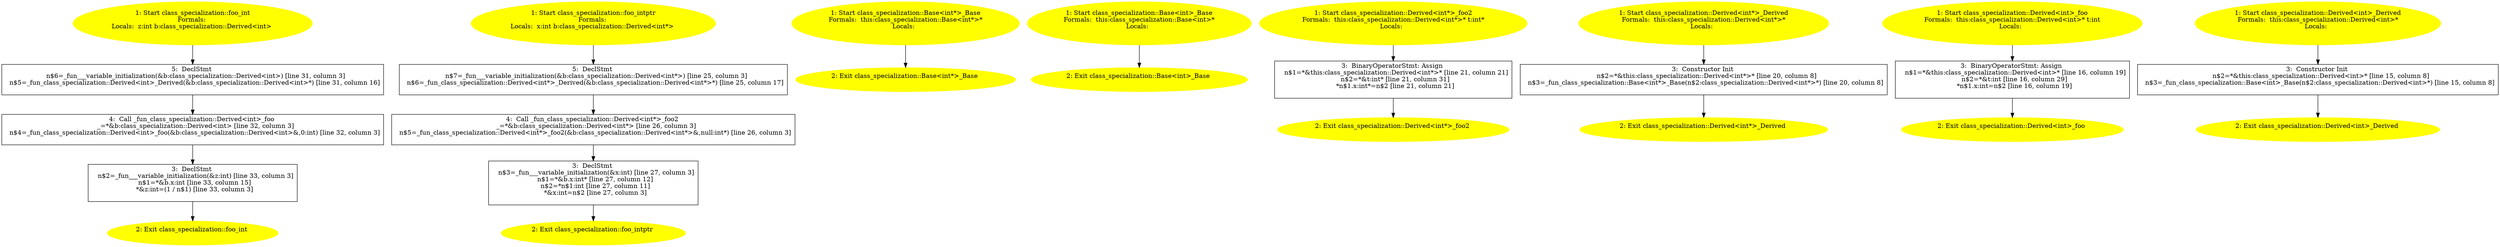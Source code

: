 /* @generated */
digraph cfg {
"foo_int#class_specialization#18011277194514159170.29412bbb7345cd5150bdd3239c145d19_1" [label="1: Start class_specialization::foo_int\nFormals: \nLocals:  z:int b:class_specialization::Derived<int> \n  " color=yellow style=filled]
	

	 "foo_int#class_specialization#18011277194514159170.29412bbb7345cd5150bdd3239c145d19_1" -> "foo_int#class_specialization#18011277194514159170.29412bbb7345cd5150bdd3239c145d19_5" ;
"foo_int#class_specialization#18011277194514159170.29412bbb7345cd5150bdd3239c145d19_2" [label="2: Exit class_specialization::foo_int \n  " color=yellow style=filled]
	

"foo_int#class_specialization#18011277194514159170.29412bbb7345cd5150bdd3239c145d19_3" [label="3:  DeclStmt \n   n$2=_fun___variable_initialization(&z:int) [line 33, column 3]\n  n$1=*&b.x:int [line 33, column 15]\n  *&z:int=(1 / n$1) [line 33, column 3]\n " shape="box"]
	

	 "foo_int#class_specialization#18011277194514159170.29412bbb7345cd5150bdd3239c145d19_3" -> "foo_int#class_specialization#18011277194514159170.29412bbb7345cd5150bdd3239c145d19_2" ;
"foo_int#class_specialization#18011277194514159170.29412bbb7345cd5150bdd3239c145d19_4" [label="4:  Call _fun_class_specialization::Derived<int>_foo \n   _=*&b:class_specialization::Derived<int> [line 32, column 3]\n  n$4=_fun_class_specialization::Derived<int>_foo(&b:class_specialization::Derived<int>&,0:int) [line 32, column 3]\n " shape="box"]
	

	 "foo_int#class_specialization#18011277194514159170.29412bbb7345cd5150bdd3239c145d19_4" -> "foo_int#class_specialization#18011277194514159170.29412bbb7345cd5150bdd3239c145d19_3" ;
"foo_int#class_specialization#18011277194514159170.29412bbb7345cd5150bdd3239c145d19_5" [label="5:  DeclStmt \n   n$6=_fun___variable_initialization(&b:class_specialization::Derived<int>) [line 31, column 3]\n  n$5=_fun_class_specialization::Derived<int>_Derived(&b:class_specialization::Derived<int>*) [line 31, column 16]\n " shape="box"]
	

	 "foo_int#class_specialization#18011277194514159170.29412bbb7345cd5150bdd3239c145d19_5" -> "foo_int#class_specialization#18011277194514159170.29412bbb7345cd5150bdd3239c145d19_4" ;
"foo_intptr#class_specialization#3914514069521239538.096096ddd8eb9462872f535952d6e0a5_1" [label="1: Start class_specialization::foo_intptr\nFormals: \nLocals:  x:int b:class_specialization::Derived<int*> \n  " color=yellow style=filled]
	

	 "foo_intptr#class_specialization#3914514069521239538.096096ddd8eb9462872f535952d6e0a5_1" -> "foo_intptr#class_specialization#3914514069521239538.096096ddd8eb9462872f535952d6e0a5_5" ;
"foo_intptr#class_specialization#3914514069521239538.096096ddd8eb9462872f535952d6e0a5_2" [label="2: Exit class_specialization::foo_intptr \n  " color=yellow style=filled]
	

"foo_intptr#class_specialization#3914514069521239538.096096ddd8eb9462872f535952d6e0a5_3" [label="3:  DeclStmt \n   n$3=_fun___variable_initialization(&x:int) [line 27, column 3]\n  n$1=*&b.x:int* [line 27, column 12]\n  n$2=*n$1:int [line 27, column 11]\n  *&x:int=n$2 [line 27, column 3]\n " shape="box"]
	

	 "foo_intptr#class_specialization#3914514069521239538.096096ddd8eb9462872f535952d6e0a5_3" -> "foo_intptr#class_specialization#3914514069521239538.096096ddd8eb9462872f535952d6e0a5_2" ;
"foo_intptr#class_specialization#3914514069521239538.096096ddd8eb9462872f535952d6e0a5_4" [label="4:  Call _fun_class_specialization::Derived<int*>_foo2 \n   _=*&b:class_specialization::Derived<int*> [line 26, column 3]\n  n$5=_fun_class_specialization::Derived<int*>_foo2(&b:class_specialization::Derived<int*>&,null:int*) [line 26, column 3]\n " shape="box"]
	

	 "foo_intptr#class_specialization#3914514069521239538.096096ddd8eb9462872f535952d6e0a5_4" -> "foo_intptr#class_specialization#3914514069521239538.096096ddd8eb9462872f535952d6e0a5_3" ;
"foo_intptr#class_specialization#3914514069521239538.096096ddd8eb9462872f535952d6e0a5_5" [label="5:  DeclStmt \n   n$7=_fun___variable_initialization(&b:class_specialization::Derived<int*>) [line 25, column 3]\n  n$6=_fun_class_specialization::Derived<int*>_Derived(&b:class_specialization::Derived<int*>*) [line 25, column 17]\n " shape="box"]
	

	 "foo_intptr#class_specialization#3914514069521239538.096096ddd8eb9462872f535952d6e0a5_5" -> "foo_intptr#class_specialization#3914514069521239538.096096ddd8eb9462872f535952d6e0a5_4" ;
"Base#Base<int*>#class_specialization#{14101392445423095049}.4481221d683f8e54c4527519cddc792a_1" [label="1: Start class_specialization::Base<int*>_Base\nFormals:  this:class_specialization::Base<int*>*\nLocals:  \n  " color=yellow style=filled]
	

	 "Base#Base<int*>#class_specialization#{14101392445423095049}.4481221d683f8e54c4527519cddc792a_1" -> "Base#Base<int*>#class_specialization#{14101392445423095049}.4481221d683f8e54c4527519cddc792a_2" ;
"Base#Base<int*>#class_specialization#{14101392445423095049}.4481221d683f8e54c4527519cddc792a_2" [label="2: Exit class_specialization::Base<int*>_Base \n  " color=yellow style=filled]
	

"Base#Base<int>#class_specialization#{16658552199303145313}.b6aa2df9eb4873c08c322ab298261cf8_1" [label="1: Start class_specialization::Base<int>_Base\nFormals:  this:class_specialization::Base<int>*\nLocals:  \n  " color=yellow style=filled]
	

	 "Base#Base<int>#class_specialization#{16658552199303145313}.b6aa2df9eb4873c08c322ab298261cf8_1" -> "Base#Base<int>#class_specialization#{16658552199303145313}.b6aa2df9eb4873c08c322ab298261cf8_2" ;
"Base#Base<int>#class_specialization#{16658552199303145313}.b6aa2df9eb4873c08c322ab298261cf8_2" [label="2: Exit class_specialization::Base<int>_Base \n  " color=yellow style=filled]
	

"foo2#Derived<int*>#class_specialization#(12167928122938213289).9c7a2e679a7d7dcf0338960c56f01bd4_1" [label="1: Start class_specialization::Derived<int*>_foo2\nFormals:  this:class_specialization::Derived<int*>* t:int*\nLocals:  \n  " color=yellow style=filled]
	

	 "foo2#Derived<int*>#class_specialization#(12167928122938213289).9c7a2e679a7d7dcf0338960c56f01bd4_1" -> "foo2#Derived<int*>#class_specialization#(12167928122938213289).9c7a2e679a7d7dcf0338960c56f01bd4_3" ;
"foo2#Derived<int*>#class_specialization#(12167928122938213289).9c7a2e679a7d7dcf0338960c56f01bd4_2" [label="2: Exit class_specialization::Derived<int*>_foo2 \n  " color=yellow style=filled]
	

"foo2#Derived<int*>#class_specialization#(12167928122938213289).9c7a2e679a7d7dcf0338960c56f01bd4_3" [label="3:  BinaryOperatorStmt: Assign \n   n$1=*&this:class_specialization::Derived<int*>* [line 21, column 21]\n  n$2=*&t:int* [line 21, column 31]\n  *n$1.x:int*=n$2 [line 21, column 21]\n " shape="box"]
	

	 "foo2#Derived<int*>#class_specialization#(12167928122938213289).9c7a2e679a7d7dcf0338960c56f01bd4_3" -> "foo2#Derived<int*>#class_specialization#(12167928122938213289).9c7a2e679a7d7dcf0338960c56f01bd4_2" ;
"Derived#Derived<int*>#class_specialization#{6947111178756325946}.2484a8b63b0d0003a390b6e57428fee2_1" [label="1: Start class_specialization::Derived<int*>_Derived\nFormals:  this:class_specialization::Derived<int*>*\nLocals:  \n  " color=yellow style=filled]
	

	 "Derived#Derived<int*>#class_specialization#{6947111178756325946}.2484a8b63b0d0003a390b6e57428fee2_1" -> "Derived#Derived<int*>#class_specialization#{6947111178756325946}.2484a8b63b0d0003a390b6e57428fee2_3" ;
"Derived#Derived<int*>#class_specialization#{6947111178756325946}.2484a8b63b0d0003a390b6e57428fee2_2" [label="2: Exit class_specialization::Derived<int*>_Derived \n  " color=yellow style=filled]
	

"Derived#Derived<int*>#class_specialization#{6947111178756325946}.2484a8b63b0d0003a390b6e57428fee2_3" [label="3:  Constructor Init \n   n$2=*&this:class_specialization::Derived<int*>* [line 20, column 8]\n  n$3=_fun_class_specialization::Base<int*>_Base(n$2:class_specialization::Derived<int*>*) [line 20, column 8]\n " shape="box"]
	

	 "Derived#Derived<int*>#class_specialization#{6947111178756325946}.2484a8b63b0d0003a390b6e57428fee2_3" -> "Derived#Derived<int*>#class_specialization#{6947111178756325946}.2484a8b63b0d0003a390b6e57428fee2_2" ;
"foo#Derived<int>#class_specialization#(3691368771332090182).157c4cba925bdfdc131986d2b52af05d_1" [label="1: Start class_specialization::Derived<int>_foo\nFormals:  this:class_specialization::Derived<int>* t:int\nLocals:  \n  " color=yellow style=filled]
	

	 "foo#Derived<int>#class_specialization#(3691368771332090182).157c4cba925bdfdc131986d2b52af05d_1" -> "foo#Derived<int>#class_specialization#(3691368771332090182).157c4cba925bdfdc131986d2b52af05d_3" ;
"foo#Derived<int>#class_specialization#(3691368771332090182).157c4cba925bdfdc131986d2b52af05d_2" [label="2: Exit class_specialization::Derived<int>_foo \n  " color=yellow style=filled]
	

"foo#Derived<int>#class_specialization#(3691368771332090182).157c4cba925bdfdc131986d2b52af05d_3" [label="3:  BinaryOperatorStmt: Assign \n   n$1=*&this:class_specialization::Derived<int>* [line 16, column 19]\n  n$2=*&t:int [line 16, column 29]\n  *n$1.x:int=n$2 [line 16, column 19]\n " shape="box"]
	

	 "foo#Derived<int>#class_specialization#(3691368771332090182).157c4cba925bdfdc131986d2b52af05d_3" -> "foo#Derived<int>#class_specialization#(3691368771332090182).157c4cba925bdfdc131986d2b52af05d_2" ;
"Derived#Derived<int>#class_specialization#{14157761386473130888}.40e79d469e516a33fdff720996ff80ab_1" [label="1: Start class_specialization::Derived<int>_Derived\nFormals:  this:class_specialization::Derived<int>*\nLocals:  \n  " color=yellow style=filled]
	

	 "Derived#Derived<int>#class_specialization#{14157761386473130888}.40e79d469e516a33fdff720996ff80ab_1" -> "Derived#Derived<int>#class_specialization#{14157761386473130888}.40e79d469e516a33fdff720996ff80ab_3" ;
"Derived#Derived<int>#class_specialization#{14157761386473130888}.40e79d469e516a33fdff720996ff80ab_2" [label="2: Exit class_specialization::Derived<int>_Derived \n  " color=yellow style=filled]
	

"Derived#Derived<int>#class_specialization#{14157761386473130888}.40e79d469e516a33fdff720996ff80ab_3" [label="3:  Constructor Init \n   n$2=*&this:class_specialization::Derived<int>* [line 15, column 8]\n  n$3=_fun_class_specialization::Base<int>_Base(n$2:class_specialization::Derived<int>*) [line 15, column 8]\n " shape="box"]
	

	 "Derived#Derived<int>#class_specialization#{14157761386473130888}.40e79d469e516a33fdff720996ff80ab_3" -> "Derived#Derived<int>#class_specialization#{14157761386473130888}.40e79d469e516a33fdff720996ff80ab_2" ;
}
